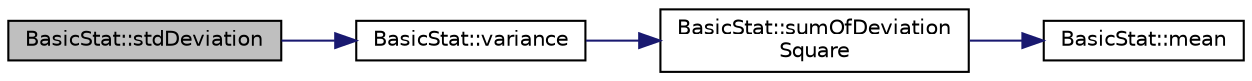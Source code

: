 digraph "BasicStat::stdDeviation"
{
  edge [fontname="Helvetica",fontsize="10",labelfontname="Helvetica",labelfontsize="10"];
  node [fontname="Helvetica",fontsize="10",shape=record];
  rankdir="LR";
  Node12 [label="BasicStat::stdDeviation",height=0.2,width=0.4,color="black", fillcolor="grey75", style="filled", fontcolor="black"];
  Node12 -> Node13 [color="midnightblue",fontsize="10",style="solid",fontname="Helvetica"];
  Node13 [label="BasicStat::variance",height=0.2,width=0.4,color="black", fillcolor="white", style="filled",URL="$class_basic_stat.html#a8f9136c78622bab441f265cad8e68cf0",tooltip="variance 분산 "];
  Node13 -> Node14 [color="midnightblue",fontsize="10",style="solid",fontname="Helvetica"];
  Node14 [label="BasicStat::sumOfDeviation\lSquare",height=0.2,width=0.4,color="black", fillcolor="white", style="filled",URL="$class_basic_stat.html#a205826e32aa25d75146442f49e0d2684",tooltip="sumOfDeviationSquare 편차 제곱의 합 "];
  Node14 -> Node15 [color="midnightblue",fontsize="10",style="solid",fontname="Helvetica"];
  Node15 [label="BasicStat::mean",height=0.2,width=0.4,color="black", fillcolor="white", style="filled",URL="$class_basic_stat.html#aed8ec3b5bb710e508c1381177eb2b7af",tooltip="mean 평균 "];
}
